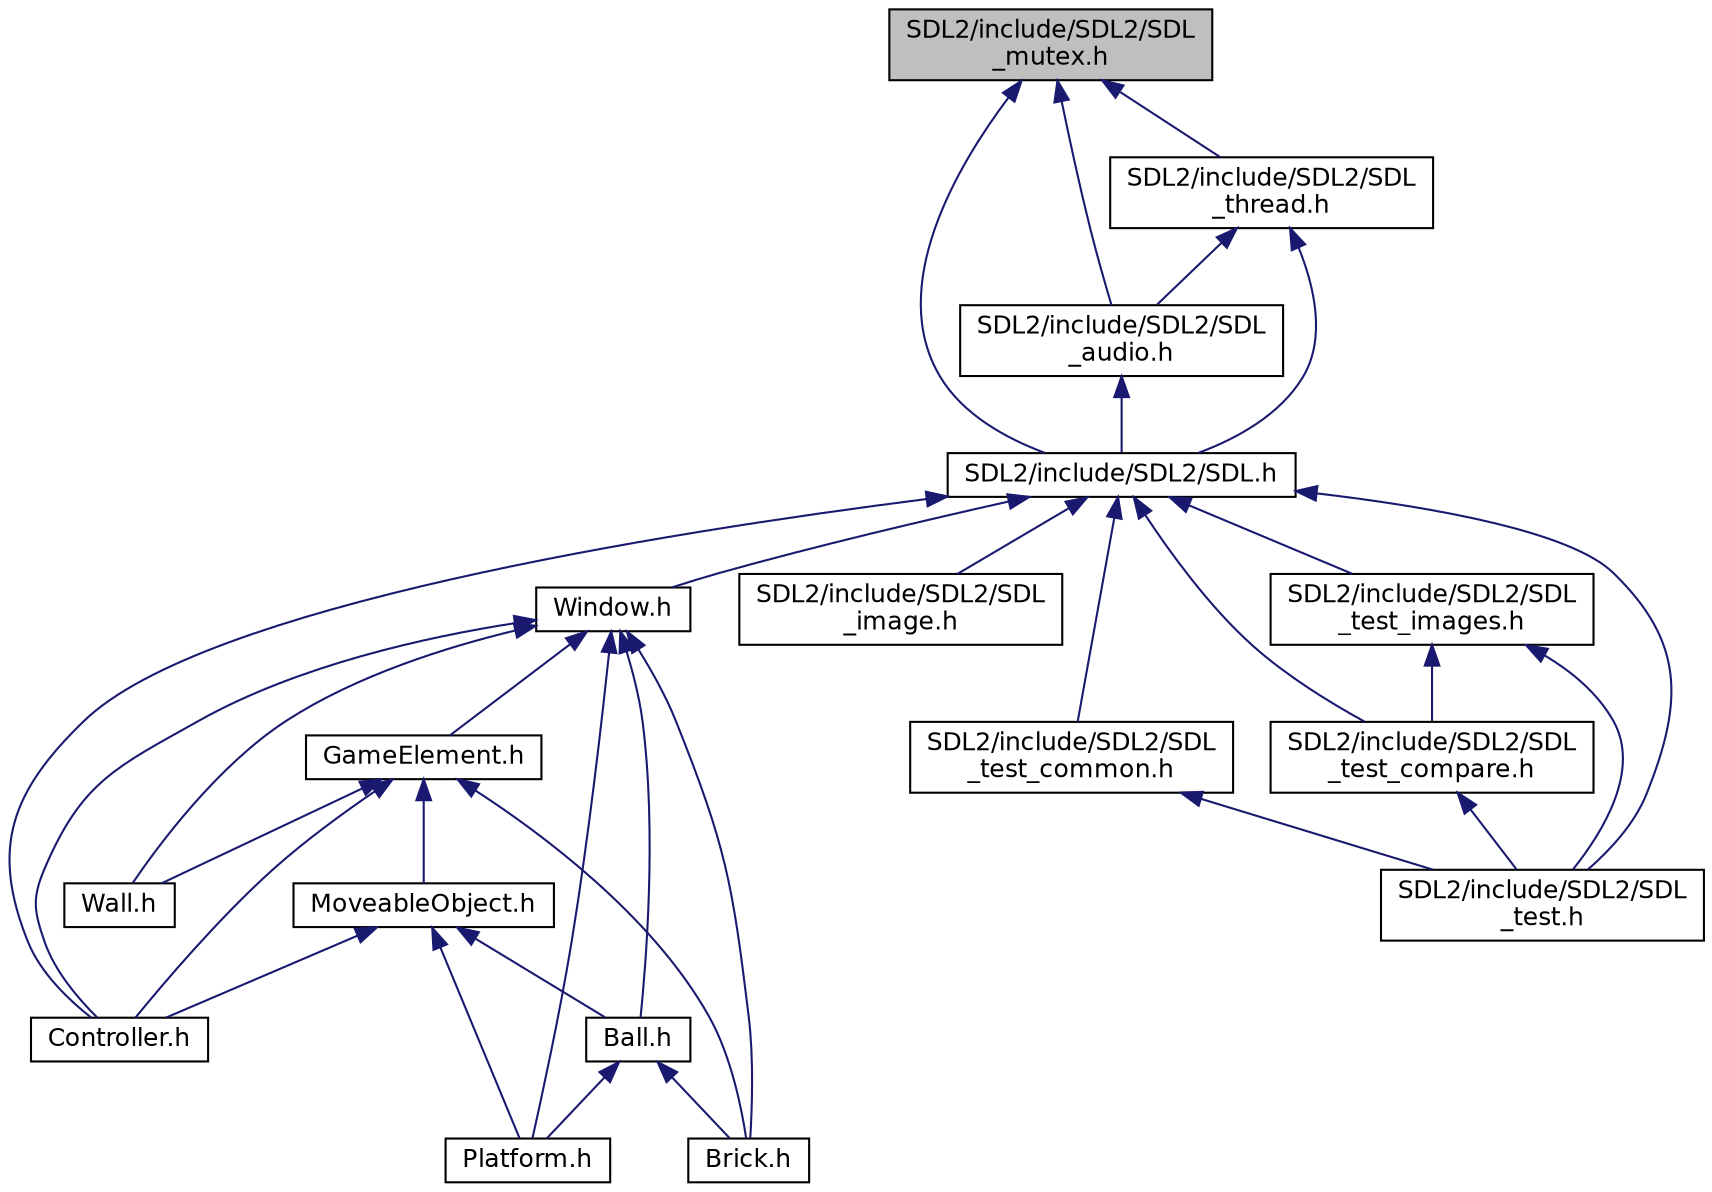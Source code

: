 digraph "SDL2/include/SDL2/SDL_mutex.h"
{
  edge [fontname="Helvetica",fontsize="12",labelfontname="Helvetica",labelfontsize="12"];
  node [fontname="Helvetica",fontsize="12",shape=record];
  Node9 [label="SDL2/include/SDL2/SDL\l_mutex.h",height=0.2,width=0.4,color="black", fillcolor="grey75", style="filled", fontcolor="black"];
  Node9 -> Node10 [dir="back",color="midnightblue",fontsize="12",style="solid",fontname="Helvetica"];
  Node10 [label="SDL2/include/SDL2/SDL\l_audio.h",height=0.2,width=0.4,color="black", fillcolor="white", style="filled",URL="$_s_d_l__audio_8h.html",tooltip="Access to the raw audio mixing buffer for the SDL library. "];
  Node10 -> Node11 [dir="back",color="midnightblue",fontsize="12",style="solid",fontname="Helvetica"];
  Node11 [label="SDL2/include/SDL2/SDL.h",height=0.2,width=0.4,color="black", fillcolor="white", style="filled",URL="$_s_d_l_8h.html",tooltip="Main include header for the SDL library. "];
  Node11 -> Node12 [dir="back",color="midnightblue",fontsize="12",style="solid",fontname="Helvetica"];
  Node12 [label="Window.h",height=0.2,width=0.4,color="black", fillcolor="white", style="filled",URL="$_window_8h_source.html"];
  Node12 -> Node13 [dir="back",color="midnightblue",fontsize="12",style="solid",fontname="Helvetica"];
  Node13 [label="Ball.h",height=0.2,width=0.4,color="black", fillcolor="white", style="filled",URL="$_ball_8h_source.html"];
  Node13 -> Node14 [dir="back",color="midnightblue",fontsize="12",style="solid",fontname="Helvetica"];
  Node14 [label="Brick.h",height=0.2,width=0.4,color="black", fillcolor="white", style="filled",URL="$_brick_8h_source.html"];
  Node13 -> Node15 [dir="back",color="midnightblue",fontsize="12",style="solid",fontname="Helvetica"];
  Node15 [label="Platform.h",height=0.2,width=0.4,color="black", fillcolor="white", style="filled",URL="$_platform_8h_source.html"];
  Node12 -> Node16 [dir="back",color="midnightblue",fontsize="12",style="solid",fontname="Helvetica"];
  Node16 [label="GameElement.h",height=0.2,width=0.4,color="black", fillcolor="white", style="filled",URL="$_game_element_8h_source.html"];
  Node16 -> Node17 [dir="back",color="midnightblue",fontsize="12",style="solid",fontname="Helvetica"];
  Node17 [label="MoveableObject.h",height=0.2,width=0.4,color="black", fillcolor="white", style="filled",URL="$_moveable_object_8h_source.html"];
  Node17 -> Node13 [dir="back",color="midnightblue",fontsize="12",style="solid",fontname="Helvetica"];
  Node17 -> Node18 [dir="back",color="midnightblue",fontsize="12",style="solid",fontname="Helvetica"];
  Node18 [label="Controller.h",height=0.2,width=0.4,color="black", fillcolor="white", style="filled",URL="$_controller_8h_source.html"];
  Node17 -> Node15 [dir="back",color="midnightblue",fontsize="12",style="solid",fontname="Helvetica"];
  Node16 -> Node14 [dir="back",color="midnightblue",fontsize="12",style="solid",fontname="Helvetica"];
  Node16 -> Node18 [dir="back",color="midnightblue",fontsize="12",style="solid",fontname="Helvetica"];
  Node16 -> Node19 [dir="back",color="midnightblue",fontsize="12",style="solid",fontname="Helvetica"];
  Node19 [label="Wall.h",height=0.2,width=0.4,color="black", fillcolor="white", style="filled",URL="$_wall_8h_source.html"];
  Node12 -> Node14 [dir="back",color="midnightblue",fontsize="12",style="solid",fontname="Helvetica"];
  Node12 -> Node18 [dir="back",color="midnightblue",fontsize="12",style="solid",fontname="Helvetica"];
  Node12 -> Node15 [dir="back",color="midnightblue",fontsize="12",style="solid",fontname="Helvetica"];
  Node12 -> Node19 [dir="back",color="midnightblue",fontsize="12",style="solid",fontname="Helvetica"];
  Node11 -> Node18 [dir="back",color="midnightblue",fontsize="12",style="solid",fontname="Helvetica"];
  Node11 -> Node20 [dir="back",color="midnightblue",fontsize="12",style="solid",fontname="Helvetica"];
  Node20 [label="SDL2/include/SDL2/SDL\l_image.h",height=0.2,width=0.4,color="black", fillcolor="white", style="filled",URL="$_s_d_l__image_8h_source.html"];
  Node11 -> Node21 [dir="back",color="midnightblue",fontsize="12",style="solid",fontname="Helvetica"];
  Node21 [label="SDL2/include/SDL2/SDL\l_test.h",height=0.2,width=0.4,color="black", fillcolor="white", style="filled",URL="$_s_d_l__test_8h.html",tooltip="Include file for SDL test framework. "];
  Node11 -> Node22 [dir="back",color="midnightblue",fontsize="12",style="solid",fontname="Helvetica"];
  Node22 [label="SDL2/include/SDL2/SDL\l_test_common.h",height=0.2,width=0.4,color="black", fillcolor="white", style="filled",URL="$_s_d_l__test__common_8h.html",tooltip="Include file for SDL test framework. "];
  Node22 -> Node21 [dir="back",color="midnightblue",fontsize="12",style="solid",fontname="Helvetica"];
  Node11 -> Node23 [dir="back",color="midnightblue",fontsize="12",style="solid",fontname="Helvetica"];
  Node23 [label="SDL2/include/SDL2/SDL\l_test_compare.h",height=0.2,width=0.4,color="black", fillcolor="white", style="filled",URL="$_s_d_l__test__compare_8h.html",tooltip="Include file for SDL test framework. "];
  Node23 -> Node21 [dir="back",color="midnightblue",fontsize="12",style="solid",fontname="Helvetica"];
  Node11 -> Node24 [dir="back",color="midnightblue",fontsize="12",style="solid",fontname="Helvetica"];
  Node24 [label="SDL2/include/SDL2/SDL\l_test_images.h",height=0.2,width=0.4,color="black", fillcolor="white", style="filled",URL="$_s_d_l__test__images_8h.html",tooltip="Include file for SDL test framework. "];
  Node24 -> Node23 [dir="back",color="midnightblue",fontsize="12",style="solid",fontname="Helvetica"];
  Node24 -> Node21 [dir="back",color="midnightblue",fontsize="12",style="solid",fontname="Helvetica"];
  Node9 -> Node25 [dir="back",color="midnightblue",fontsize="12",style="solid",fontname="Helvetica"];
  Node25 [label="SDL2/include/SDL2/SDL\l_thread.h",height=0.2,width=0.4,color="black", fillcolor="white", style="filled",URL="$_s_d_l__thread_8h.html",tooltip="Header for the SDL thread management routines. "];
  Node25 -> Node10 [dir="back",color="midnightblue",fontsize="12",style="solid",fontname="Helvetica"];
  Node25 -> Node11 [dir="back",color="midnightblue",fontsize="12",style="solid",fontname="Helvetica"];
  Node9 -> Node11 [dir="back",color="midnightblue",fontsize="12",style="solid",fontname="Helvetica"];
}
